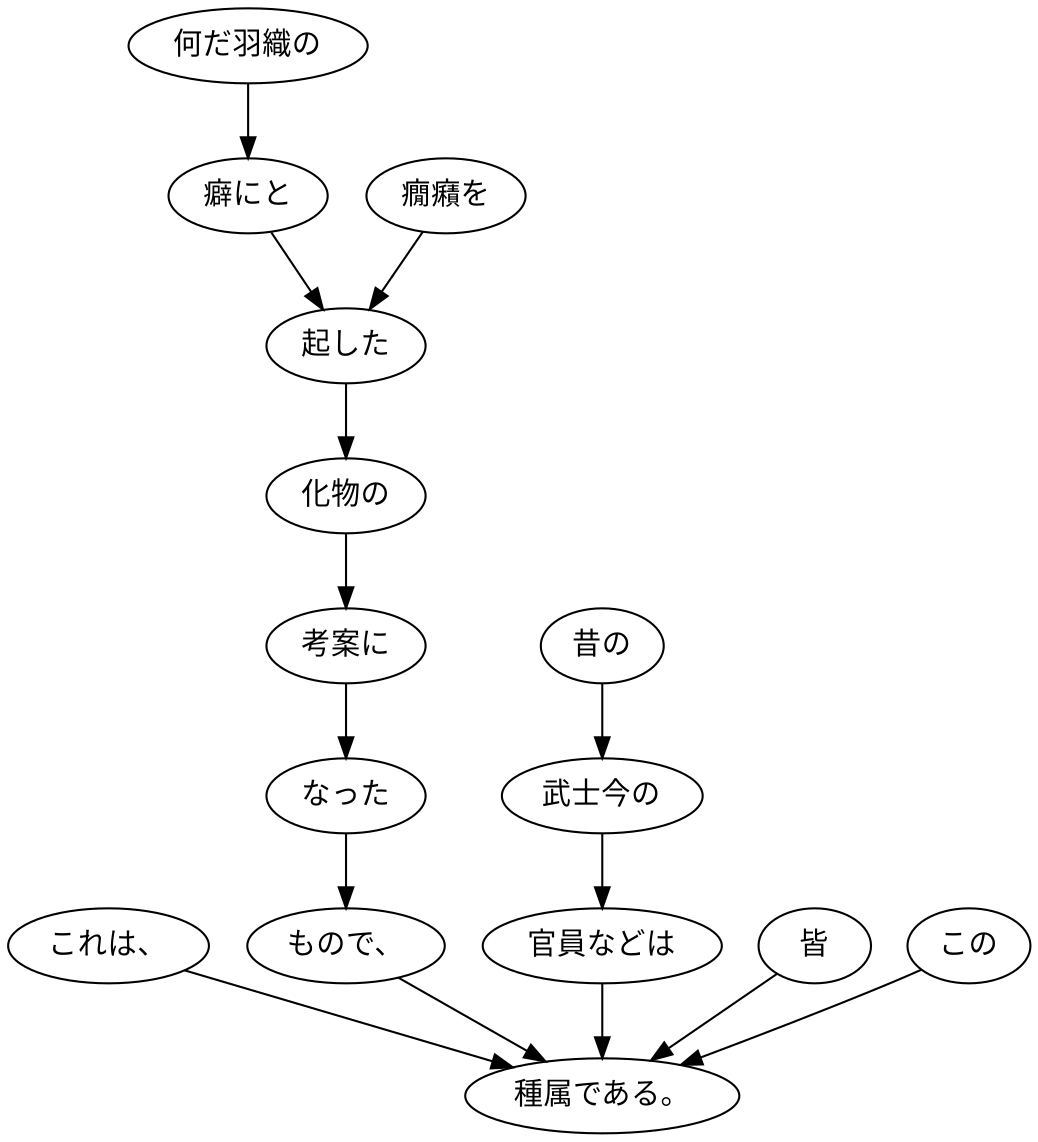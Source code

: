 digraph graph4323 {
	node0 [label="これは、"];
	node1 [label="何だ羽織の"];
	node2 [label="癖にと"];
	node3 [label="癇癪を"];
	node4 [label="起した"];
	node5 [label="化物の"];
	node6 [label="考案に"];
	node7 [label="なった"];
	node8 [label="もので、"];
	node9 [label="昔の"];
	node10 [label="武士今の"];
	node11 [label="官員などは"];
	node12 [label="皆"];
	node13 [label="この"];
	node14 [label="種属である。"];
	node0 -> node14;
	node1 -> node2;
	node2 -> node4;
	node3 -> node4;
	node4 -> node5;
	node5 -> node6;
	node6 -> node7;
	node7 -> node8;
	node8 -> node14;
	node9 -> node10;
	node10 -> node11;
	node11 -> node14;
	node12 -> node14;
	node13 -> node14;
}
